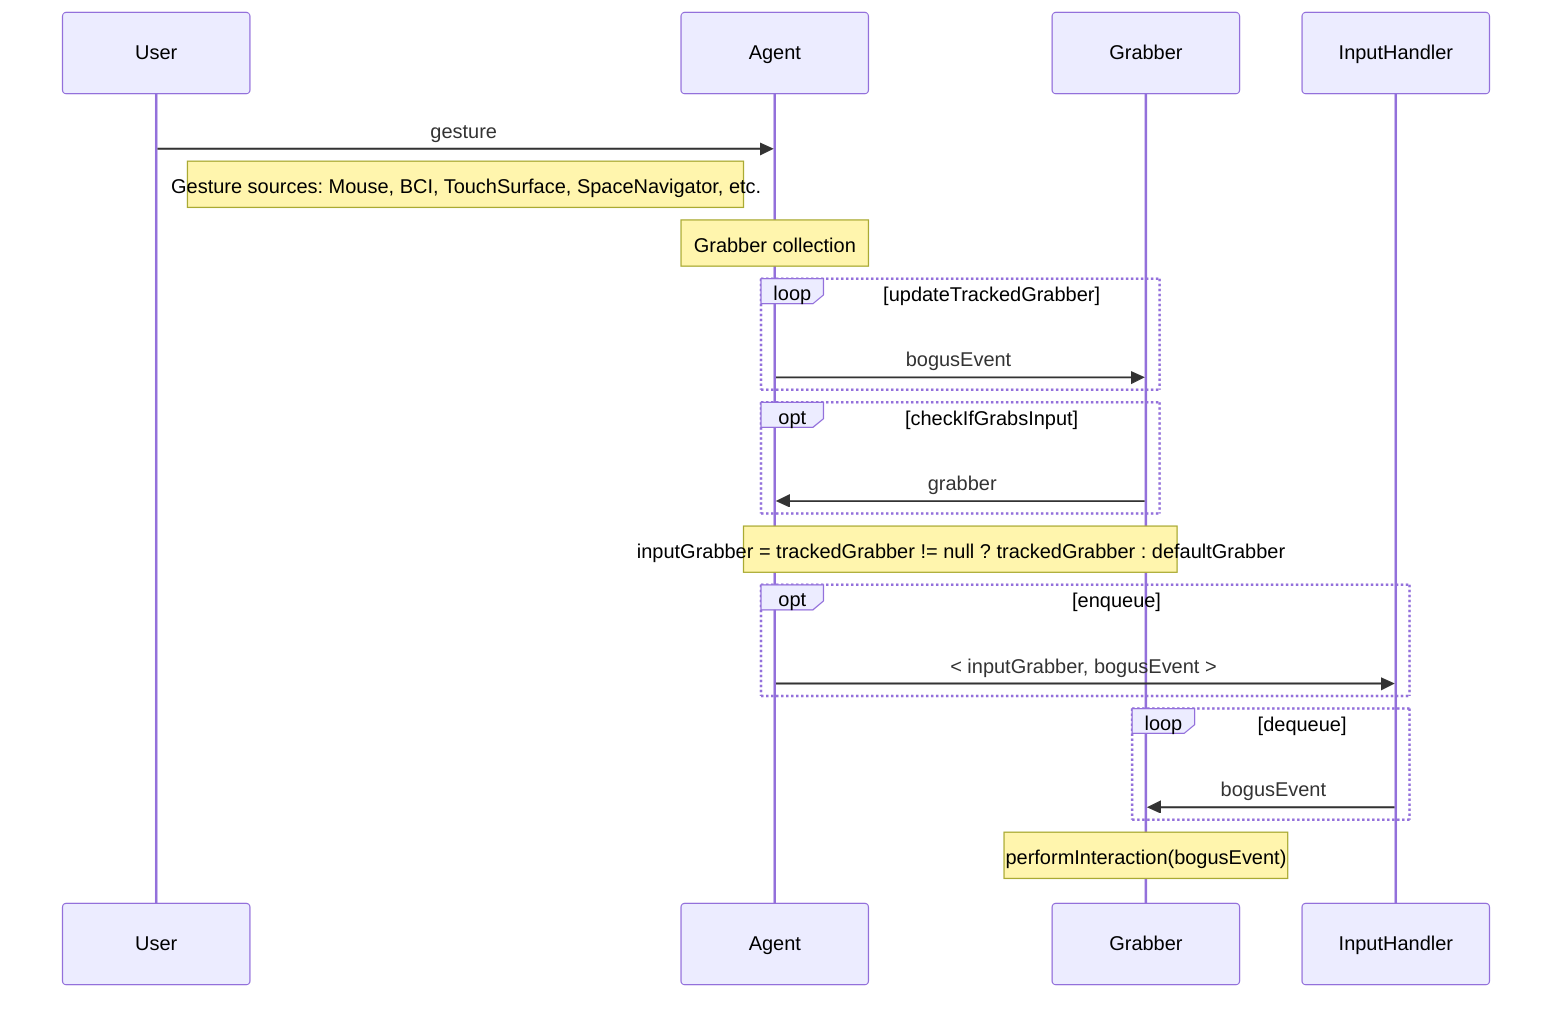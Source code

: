 sequenceDiagram
    User->>Agent: gesture
    Note right of User: Gesture sources: Mouse, BCI, TouchSurface, SpaceNavigator, etc.
    Note over Agent: Grabber collection
    loop updateTrackedGrabber
        Agent->>Grabber: bogusEvent
    end
    opt checkIfGrabsInput
        Grabber->>Agent: grabber
    end
    Note over Agent,Grabber: inputGrabber = trackedGrabber != null ? trackedGrabber : defaultGrabber
    opt enqueue
        Agent->>InputHandler: < inputGrabber, bogusEvent >
    end
    loop dequeue
      InputHandler->>Grabber: bogusEvent
    end
    Note over Grabber: performInteraction(bogusEvent)